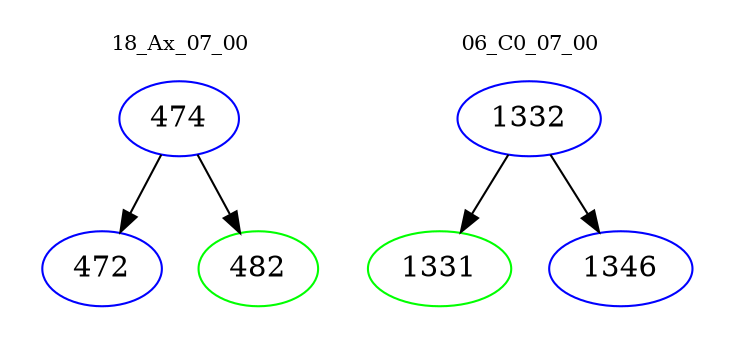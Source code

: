 digraph{
subgraph cluster_0 {
color = white
label = "18_Ax_07_00";
fontsize=10;
T0_474 [label="474", color="blue"]
T0_474 -> T0_472 [color="black"]
T0_472 [label="472", color="blue"]
T0_474 -> T0_482 [color="black"]
T0_482 [label="482", color="green"]
}
subgraph cluster_1 {
color = white
label = "06_C0_07_00";
fontsize=10;
T1_1332 [label="1332", color="blue"]
T1_1332 -> T1_1331 [color="black"]
T1_1331 [label="1331", color="green"]
T1_1332 -> T1_1346 [color="black"]
T1_1346 [label="1346", color="blue"]
}
}
